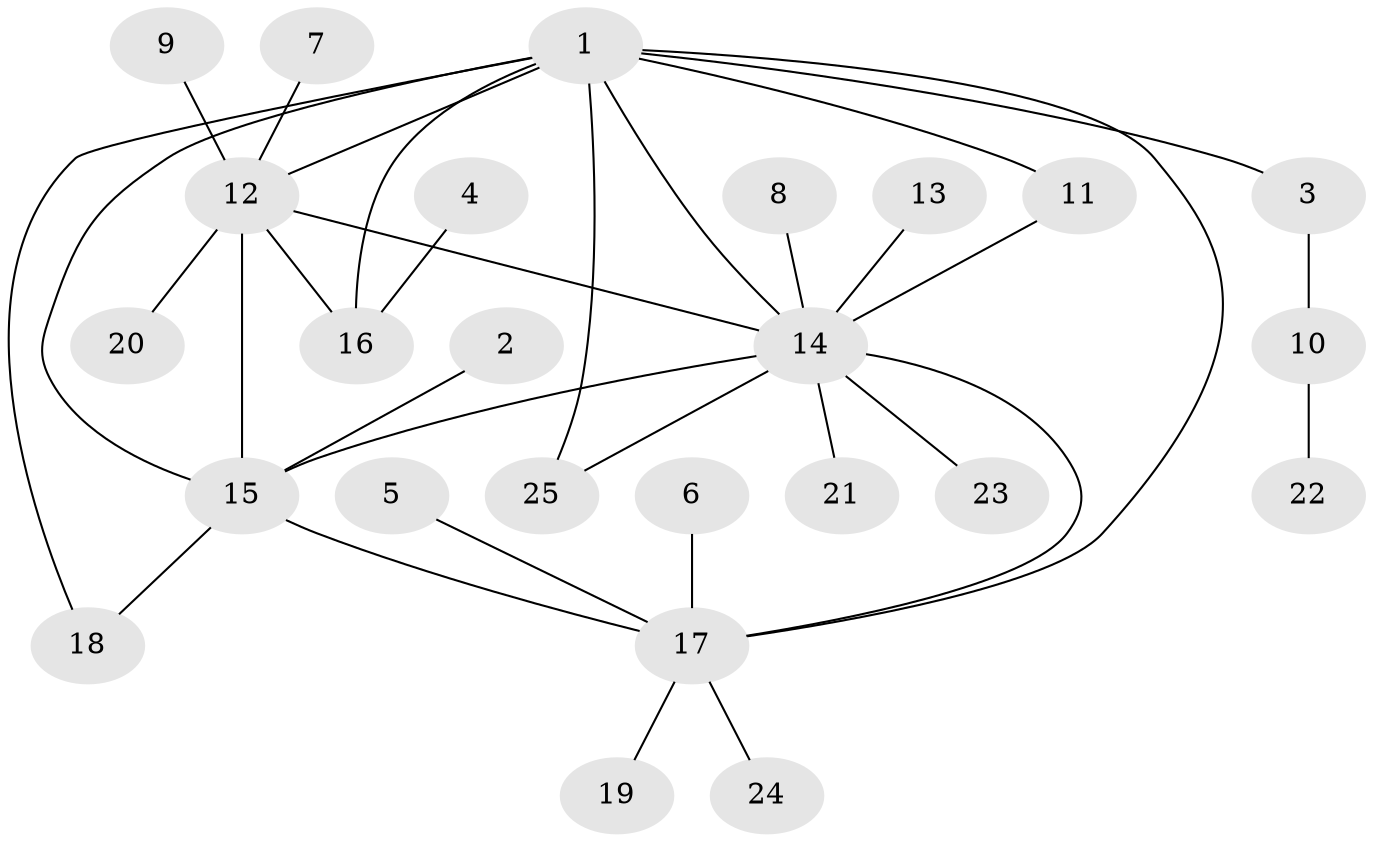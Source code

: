 // original degree distribution, {2: 0.1836734693877551, 7: 0.04081632653061224, 5: 0.02040816326530612, 8: 0.04081632653061224, 12: 0.02040816326530612, 3: 0.12244897959183673, 4: 0.02040816326530612, 1: 0.5510204081632653}
// Generated by graph-tools (version 1.1) at 2025/26/03/09/25 03:26:36]
// undirected, 25 vertices, 33 edges
graph export_dot {
graph [start="1"]
  node [color=gray90,style=filled];
  1;
  2;
  3;
  4;
  5;
  6;
  7;
  8;
  9;
  10;
  11;
  12;
  13;
  14;
  15;
  16;
  17;
  18;
  19;
  20;
  21;
  22;
  23;
  24;
  25;
  1 -- 3 [weight=1.0];
  1 -- 11 [weight=1.0];
  1 -- 12 [weight=1.0];
  1 -- 14 [weight=1.0];
  1 -- 15 [weight=1.0];
  1 -- 16 [weight=1.0];
  1 -- 17 [weight=1.0];
  1 -- 18 [weight=1.0];
  1 -- 25 [weight=1.0];
  2 -- 15 [weight=1.0];
  3 -- 10 [weight=1.0];
  4 -- 16 [weight=1.0];
  5 -- 17 [weight=1.0];
  6 -- 17 [weight=1.0];
  7 -- 12 [weight=1.0];
  8 -- 14 [weight=1.0];
  9 -- 12 [weight=1.0];
  10 -- 22 [weight=1.0];
  11 -- 14 [weight=1.0];
  12 -- 14 [weight=1.0];
  12 -- 15 [weight=1.0];
  12 -- 16 [weight=1.0];
  12 -- 20 [weight=1.0];
  13 -- 14 [weight=1.0];
  14 -- 15 [weight=1.0];
  14 -- 17 [weight=1.0];
  14 -- 21 [weight=1.0];
  14 -- 23 [weight=1.0];
  14 -- 25 [weight=1.0];
  15 -- 17 [weight=1.0];
  15 -- 18 [weight=1.0];
  17 -- 19 [weight=1.0];
  17 -- 24 [weight=1.0];
}
